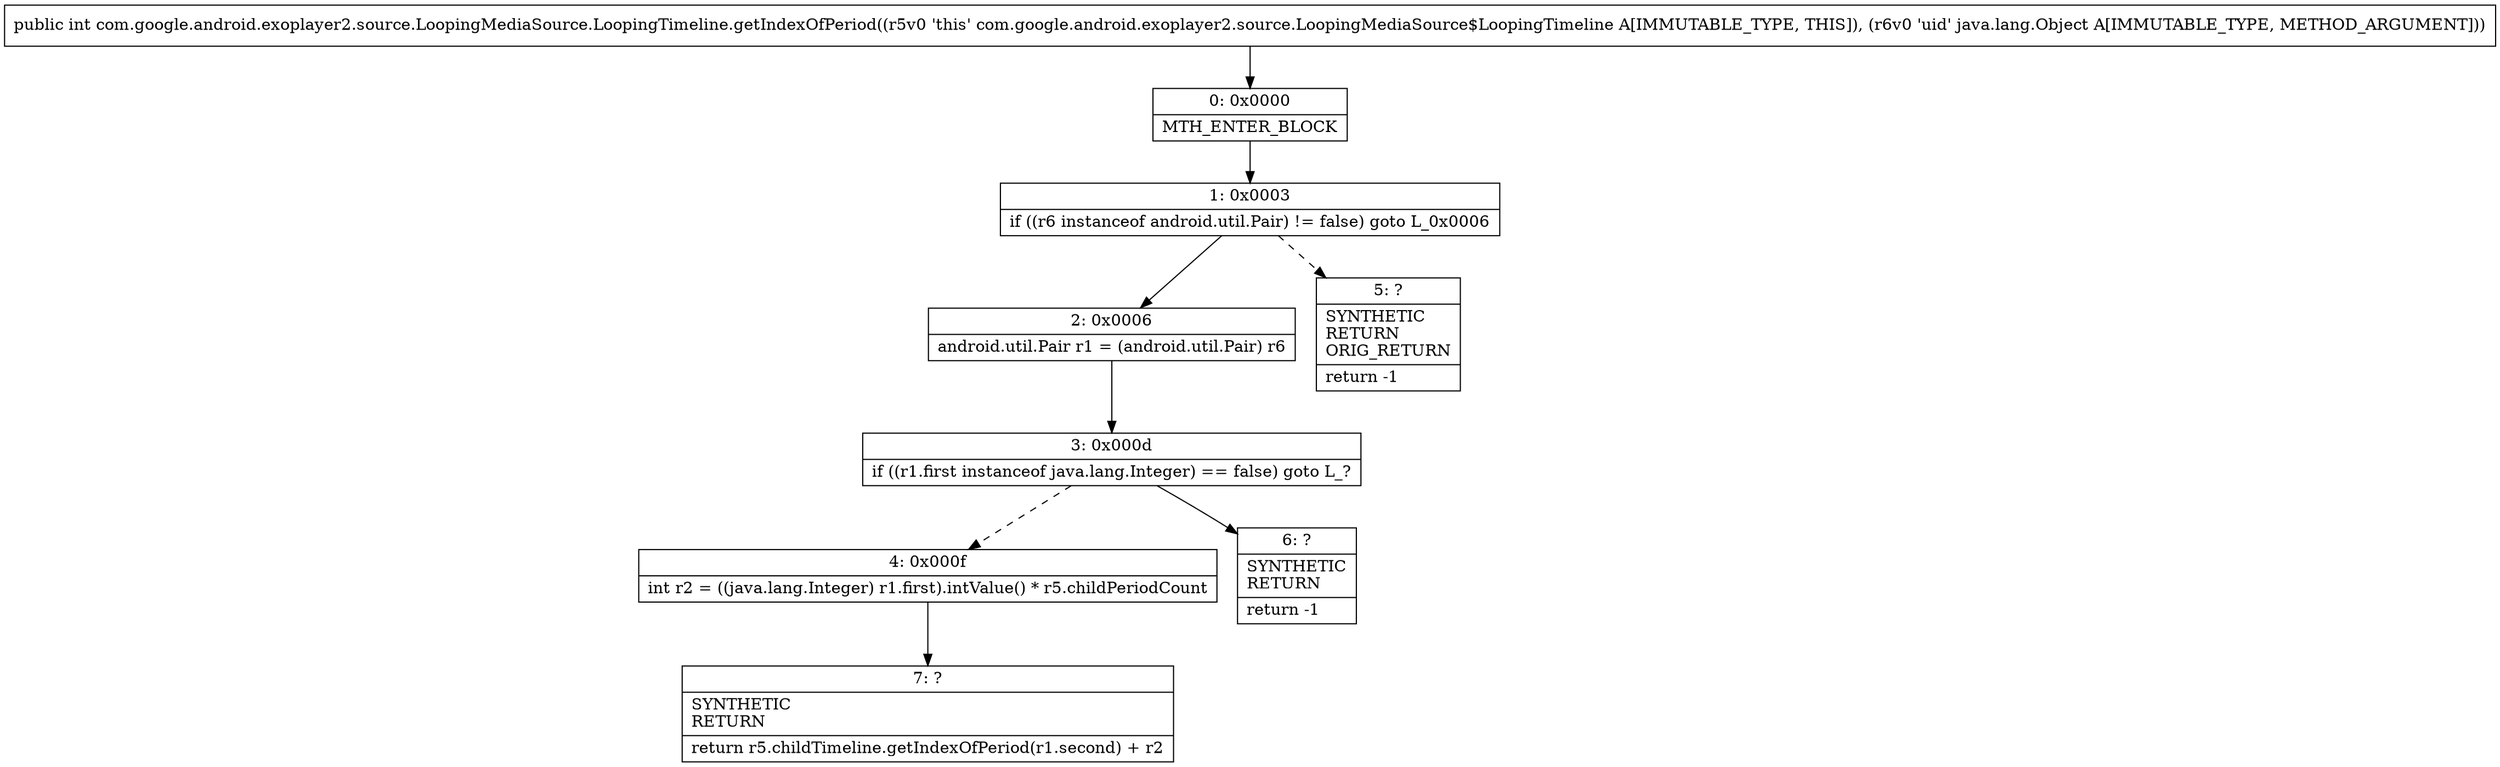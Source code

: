 digraph "CFG forcom.google.android.exoplayer2.source.LoopingMediaSource.LoopingTimeline.getIndexOfPeriod(Ljava\/lang\/Object;)I" {
Node_0 [shape=record,label="{0\:\ 0x0000|MTH_ENTER_BLOCK\l}"];
Node_1 [shape=record,label="{1\:\ 0x0003|if ((r6 instanceof android.util.Pair) != false) goto L_0x0006\l}"];
Node_2 [shape=record,label="{2\:\ 0x0006|android.util.Pair r1 = (android.util.Pair) r6\l}"];
Node_3 [shape=record,label="{3\:\ 0x000d|if ((r1.first instanceof java.lang.Integer) == false) goto L_?\l}"];
Node_4 [shape=record,label="{4\:\ 0x000f|int r2 = ((java.lang.Integer) r1.first).intValue() * r5.childPeriodCount\l}"];
Node_5 [shape=record,label="{5\:\ ?|SYNTHETIC\lRETURN\lORIG_RETURN\l|return \-1\l}"];
Node_6 [shape=record,label="{6\:\ ?|SYNTHETIC\lRETURN\l|return \-1\l}"];
Node_7 [shape=record,label="{7\:\ ?|SYNTHETIC\lRETURN\l|return r5.childTimeline.getIndexOfPeriod(r1.second) + r2\l}"];
MethodNode[shape=record,label="{public int com.google.android.exoplayer2.source.LoopingMediaSource.LoopingTimeline.getIndexOfPeriod((r5v0 'this' com.google.android.exoplayer2.source.LoopingMediaSource$LoopingTimeline A[IMMUTABLE_TYPE, THIS]), (r6v0 'uid' java.lang.Object A[IMMUTABLE_TYPE, METHOD_ARGUMENT])) }"];
MethodNode -> Node_0;
Node_0 -> Node_1;
Node_1 -> Node_2;
Node_1 -> Node_5[style=dashed];
Node_2 -> Node_3;
Node_3 -> Node_4[style=dashed];
Node_3 -> Node_6;
Node_4 -> Node_7;
}

